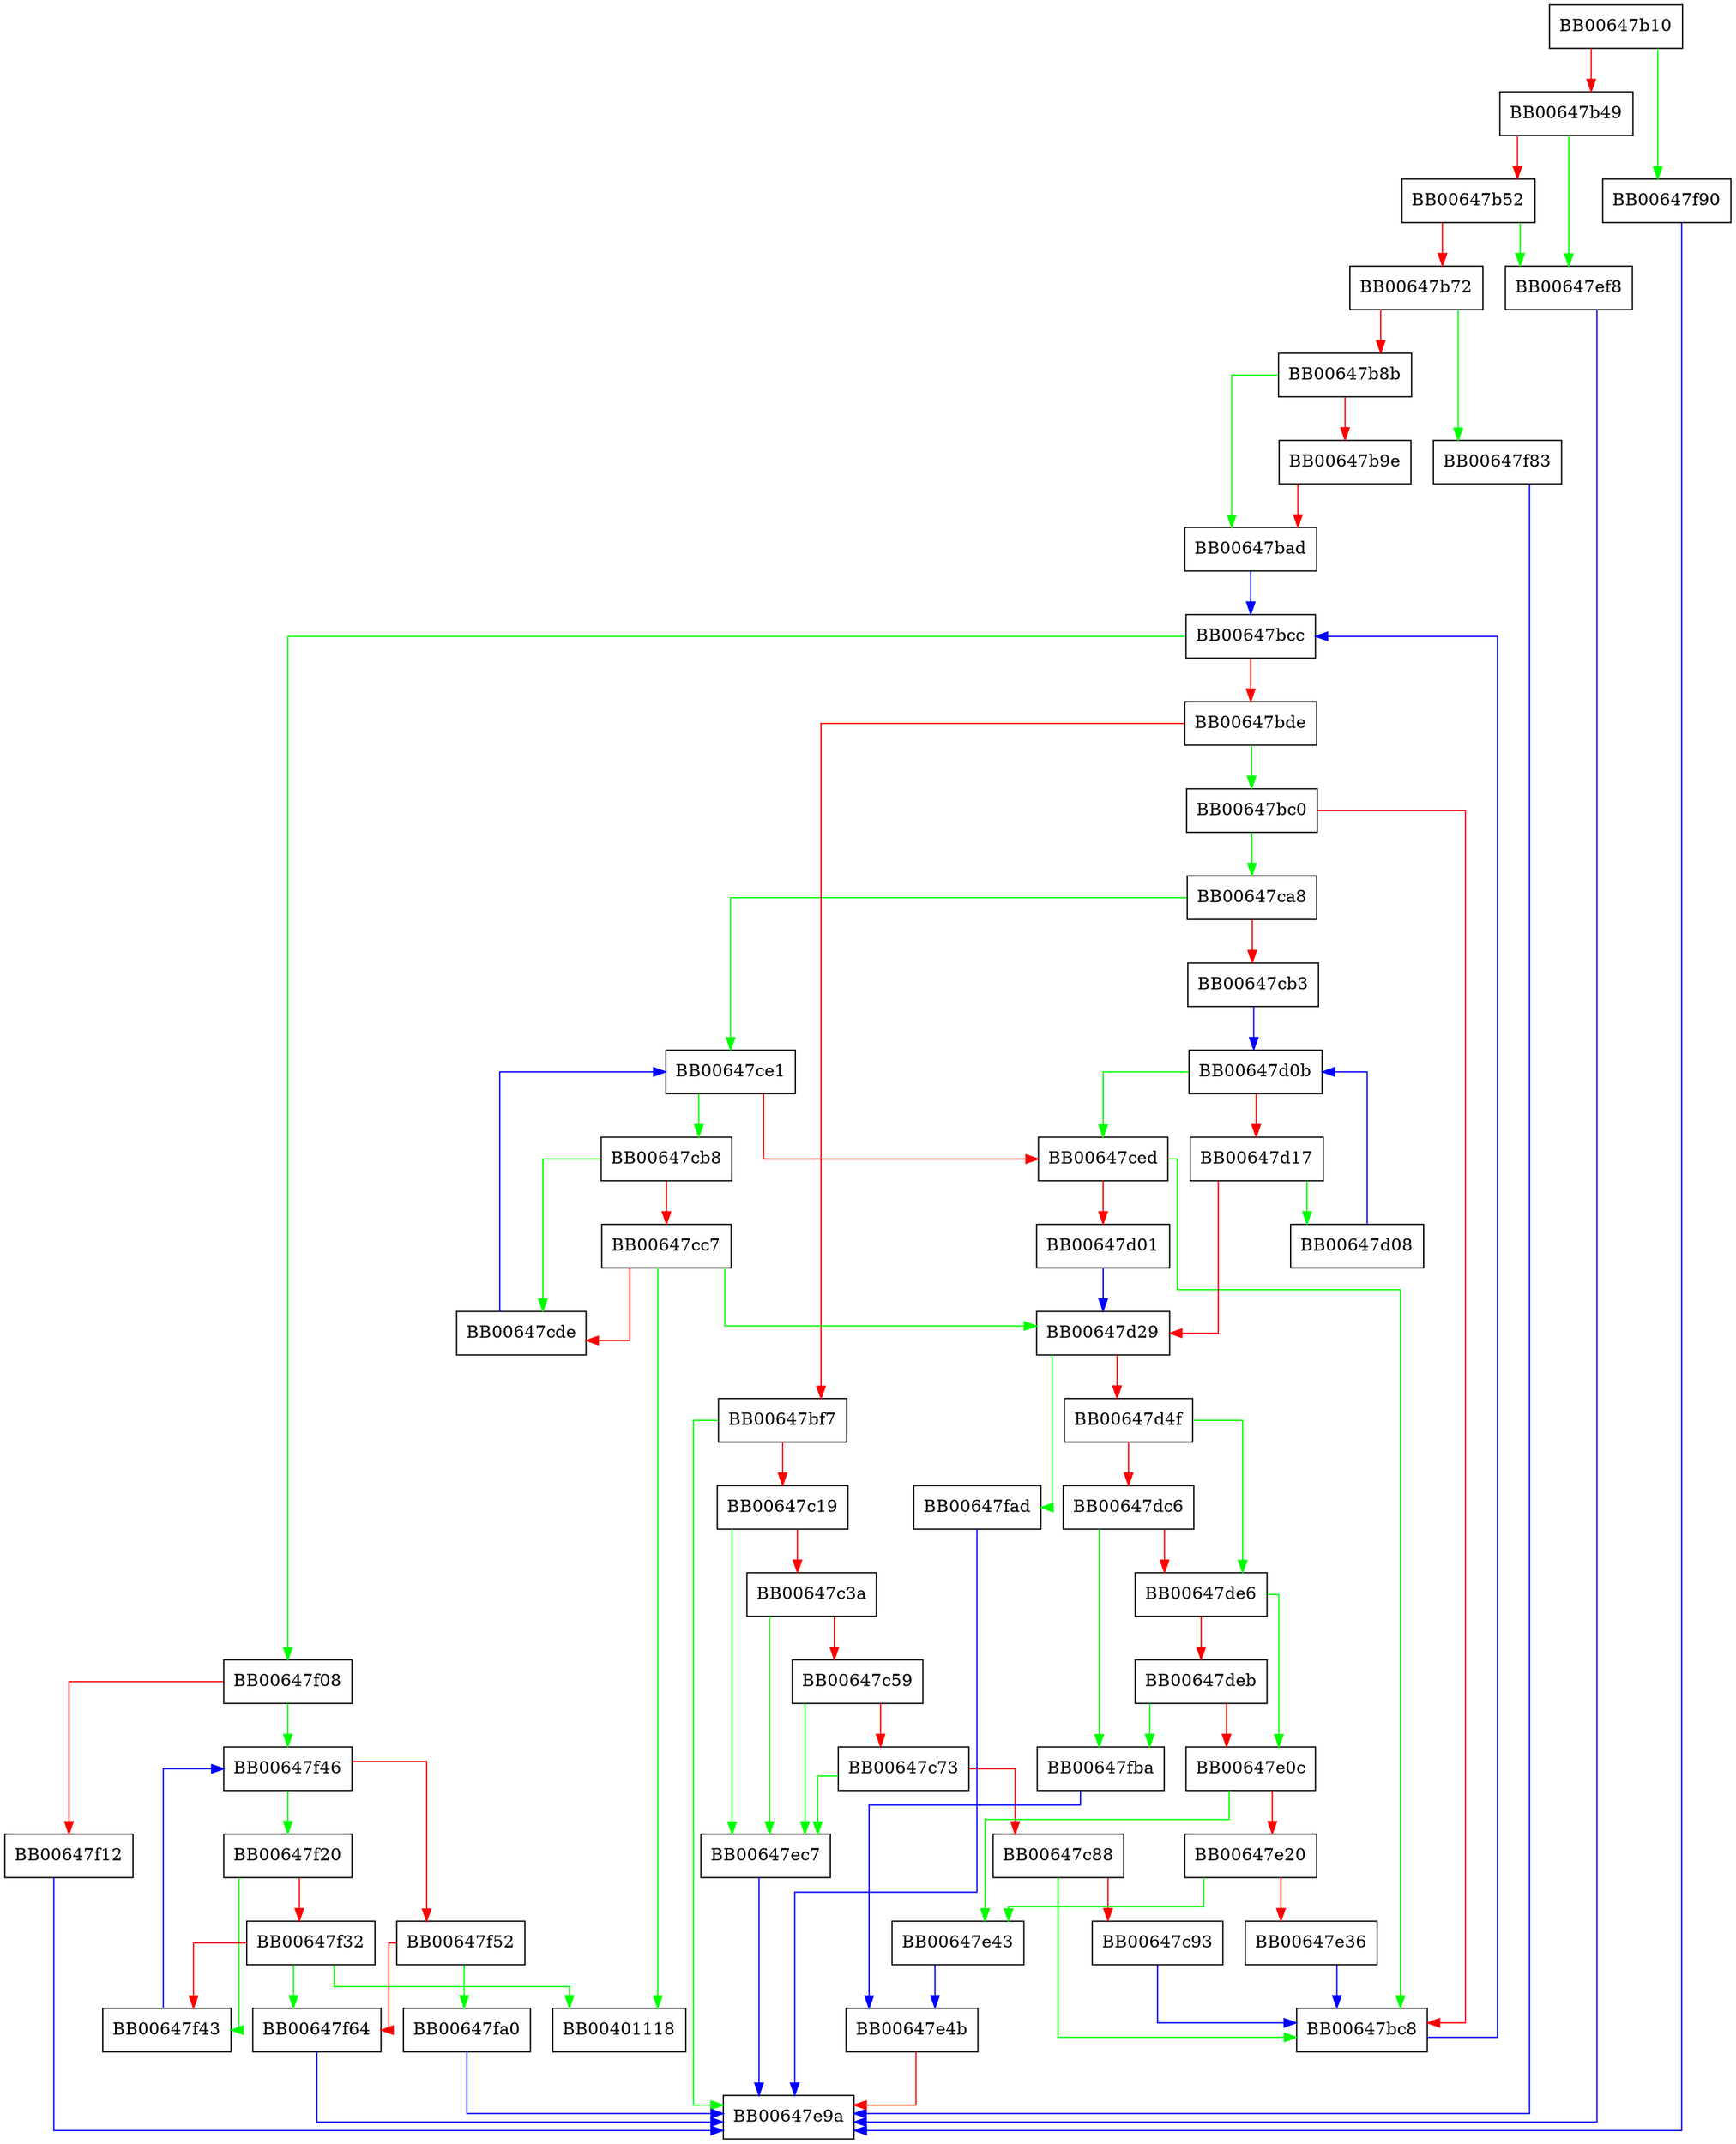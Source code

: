 digraph SRP_VBASE_init {
  node [shape="box"];
  graph [splines=ortho];
  BB00647b10 -> BB00647f90 [color="green"];
  BB00647b10 -> BB00647b49 [color="red"];
  BB00647b49 -> BB00647ef8 [color="green"];
  BB00647b49 -> BB00647b52 [color="red"];
  BB00647b52 -> BB00647ef8 [color="green"];
  BB00647b52 -> BB00647b72 [color="red"];
  BB00647b72 -> BB00647f83 [color="green"];
  BB00647b72 -> BB00647b8b [color="red"];
  BB00647b8b -> BB00647bad [color="green"];
  BB00647b8b -> BB00647b9e [color="red"];
  BB00647b9e -> BB00647bad [color="red"];
  BB00647bad -> BB00647bcc [color="blue"];
  BB00647bc0 -> BB00647ca8 [color="green"];
  BB00647bc0 -> BB00647bc8 [color="red"];
  BB00647bc8 -> BB00647bcc [color="blue"];
  BB00647bcc -> BB00647f08 [color="green"];
  BB00647bcc -> BB00647bde [color="red"];
  BB00647bde -> BB00647bc0 [color="green"];
  BB00647bde -> BB00647bf7 [color="red"];
  BB00647bf7 -> BB00647e9a [color="green"];
  BB00647bf7 -> BB00647c19 [color="red"];
  BB00647c19 -> BB00647ec7 [color="green"];
  BB00647c19 -> BB00647c3a [color="red"];
  BB00647c3a -> BB00647ec7 [color="green"];
  BB00647c3a -> BB00647c59 [color="red"];
  BB00647c59 -> BB00647ec7 [color="green"];
  BB00647c59 -> BB00647c73 [color="red"];
  BB00647c73 -> BB00647ec7 [color="green"];
  BB00647c73 -> BB00647c88 [color="red"];
  BB00647c88 -> BB00647bc8 [color="green"];
  BB00647c88 -> BB00647c93 [color="red"];
  BB00647c93 -> BB00647bc8 [color="blue"];
  BB00647ca8 -> BB00647ce1 [color="green"];
  BB00647ca8 -> BB00647cb3 [color="red"];
  BB00647cb3 -> BB00647d0b [color="blue"];
  BB00647cb8 -> BB00647cde [color="green"];
  BB00647cb8 -> BB00647cc7 [color="red"];
  BB00647cc7 -> BB00401118 [color="green"];
  BB00647cc7 -> BB00647d29 [color="green"];
  BB00647cc7 -> BB00647cde [color="red"];
  BB00647cde -> BB00647ce1 [color="blue"];
  BB00647ce1 -> BB00647cb8 [color="green"];
  BB00647ce1 -> BB00647ced [color="red"];
  BB00647ced -> BB00647bc8 [color="green"];
  BB00647ced -> BB00647d01 [color="red"];
  BB00647d01 -> BB00647d29 [color="blue"];
  BB00647d08 -> BB00647d0b [color="blue"];
  BB00647d0b -> BB00647ced [color="green"];
  BB00647d0b -> BB00647d17 [color="red"];
  BB00647d17 -> BB00647d08 [color="green"];
  BB00647d17 -> BB00647d29 [color="red"];
  BB00647d29 -> BB00647fad [color="green"];
  BB00647d29 -> BB00647d4f [color="red"];
  BB00647d4f -> BB00647de6 [color="green"];
  BB00647d4f -> BB00647dc6 [color="red"];
  BB00647dc6 -> BB00647fba [color="green"];
  BB00647dc6 -> BB00647de6 [color="red"];
  BB00647de6 -> BB00647e0c [color="green"];
  BB00647de6 -> BB00647deb [color="red"];
  BB00647deb -> BB00647fba [color="green"];
  BB00647deb -> BB00647e0c [color="red"];
  BB00647e0c -> BB00647e43 [color="green"];
  BB00647e0c -> BB00647e20 [color="red"];
  BB00647e20 -> BB00647e43 [color="green"];
  BB00647e20 -> BB00647e36 [color="red"];
  BB00647e36 -> BB00647bc8 [color="blue"];
  BB00647e43 -> BB00647e4b [color="blue"];
  BB00647e4b -> BB00647e9a [color="red"];
  BB00647ec7 -> BB00647e9a [color="blue"];
  BB00647ef8 -> BB00647e9a [color="blue"];
  BB00647f08 -> BB00647f46 [color="green"];
  BB00647f08 -> BB00647f12 [color="red"];
  BB00647f12 -> BB00647e9a [color="blue"];
  BB00647f20 -> BB00647f43 [color="green"];
  BB00647f20 -> BB00647f32 [color="red"];
  BB00647f32 -> BB00401118 [color="green"];
  BB00647f32 -> BB00647f64 [color="green"];
  BB00647f32 -> BB00647f43 [color="red"];
  BB00647f43 -> BB00647f46 [color="blue"];
  BB00647f46 -> BB00647f20 [color="green"];
  BB00647f46 -> BB00647f52 [color="red"];
  BB00647f52 -> BB00647fa0 [color="green"];
  BB00647f52 -> BB00647f64 [color="red"];
  BB00647f64 -> BB00647e9a [color="blue"];
  BB00647f83 -> BB00647e9a [color="blue"];
  BB00647f90 -> BB00647e9a [color="blue"];
  BB00647fa0 -> BB00647e9a [color="blue"];
  BB00647fad -> BB00647e9a [color="blue"];
  BB00647fba -> BB00647e4b [color="blue"];
}